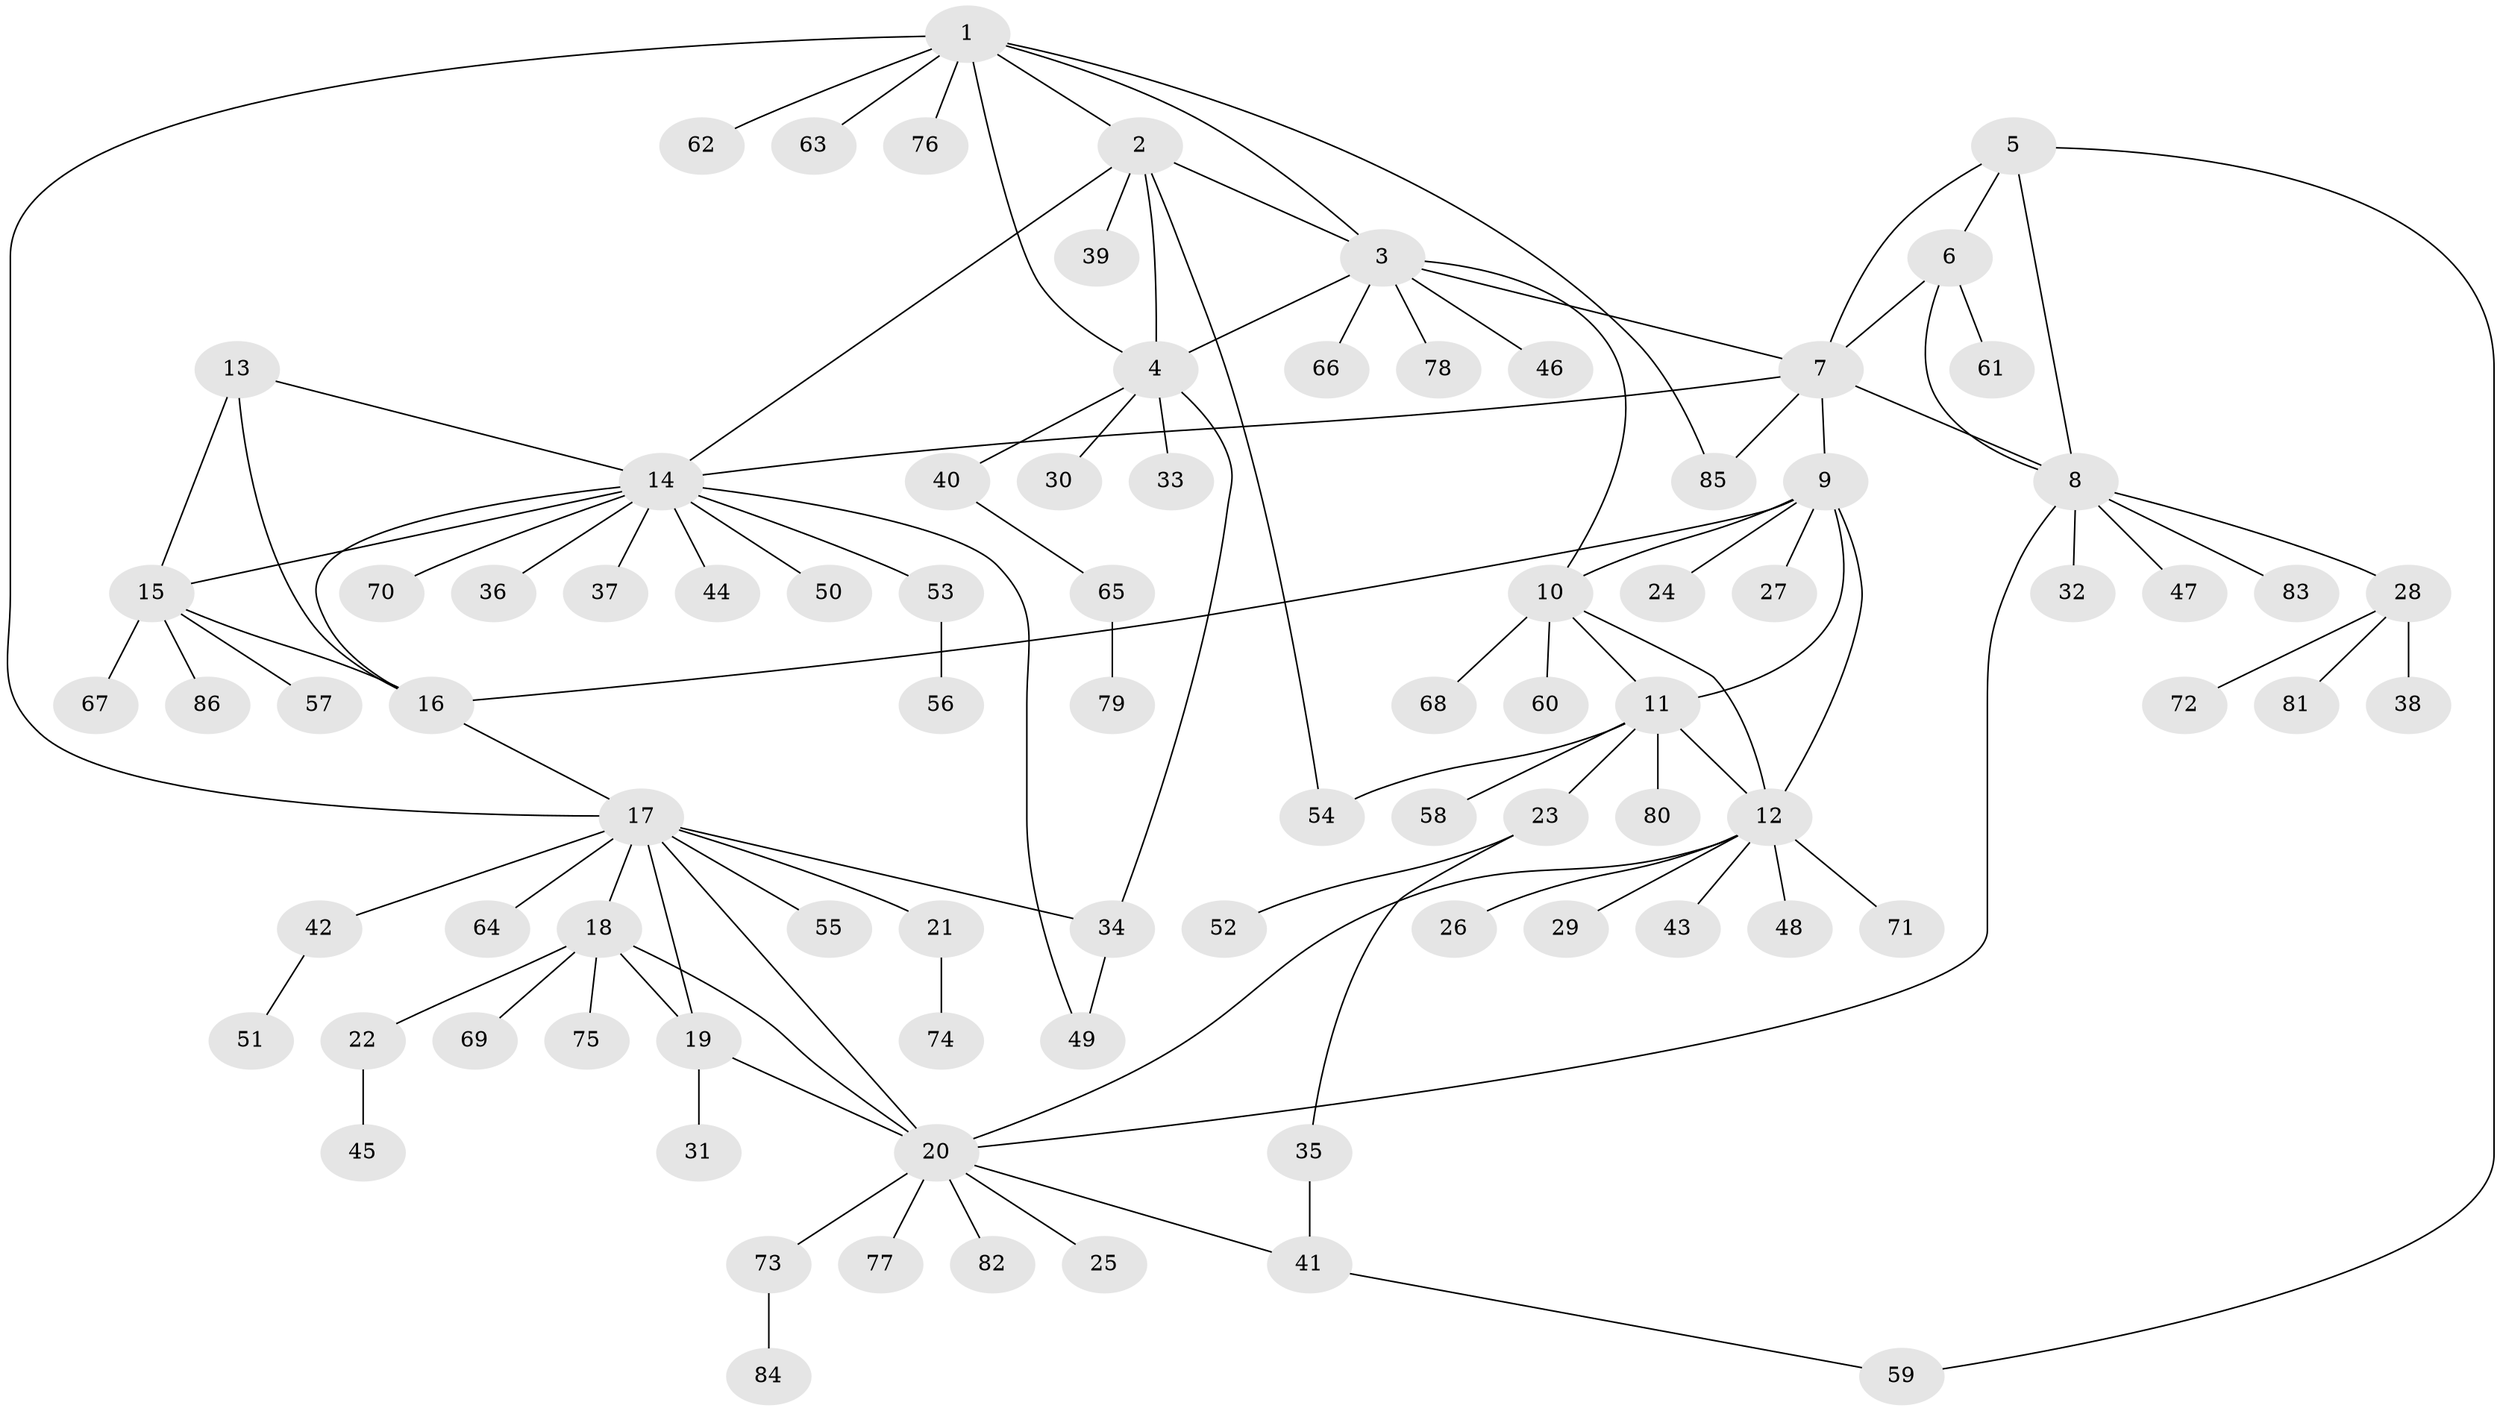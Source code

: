 // coarse degree distribution, {14: 0.015384615384615385, 6: 0.03076923076923077, 7: 0.03076923076923077, 3: 0.07692307692307693, 10: 0.015384615384615385, 5: 0.015384615384615385, 4: 0.015384615384615385, 12: 0.015384615384615385, 13: 0.015384615384615385, 8: 0.015384615384615385, 1: 0.6923076923076923, 2: 0.06153846153846154}
// Generated by graph-tools (version 1.1) at 2025/24/03/03/25 07:24:13]
// undirected, 86 vertices, 112 edges
graph export_dot {
graph [start="1"]
  node [color=gray90,style=filled];
  1;
  2;
  3;
  4;
  5;
  6;
  7;
  8;
  9;
  10;
  11;
  12;
  13;
  14;
  15;
  16;
  17;
  18;
  19;
  20;
  21;
  22;
  23;
  24;
  25;
  26;
  27;
  28;
  29;
  30;
  31;
  32;
  33;
  34;
  35;
  36;
  37;
  38;
  39;
  40;
  41;
  42;
  43;
  44;
  45;
  46;
  47;
  48;
  49;
  50;
  51;
  52;
  53;
  54;
  55;
  56;
  57;
  58;
  59;
  60;
  61;
  62;
  63;
  64;
  65;
  66;
  67;
  68;
  69;
  70;
  71;
  72;
  73;
  74;
  75;
  76;
  77;
  78;
  79;
  80;
  81;
  82;
  83;
  84;
  85;
  86;
  1 -- 2;
  1 -- 3;
  1 -- 4;
  1 -- 17;
  1 -- 62;
  1 -- 63;
  1 -- 76;
  1 -- 85;
  2 -- 3;
  2 -- 4;
  2 -- 14;
  2 -- 39;
  2 -- 54;
  3 -- 4;
  3 -- 7;
  3 -- 10;
  3 -- 46;
  3 -- 66;
  3 -- 78;
  4 -- 30;
  4 -- 33;
  4 -- 34;
  4 -- 40;
  5 -- 6;
  5 -- 7;
  5 -- 8;
  5 -- 59;
  6 -- 7;
  6 -- 8;
  6 -- 61;
  7 -- 8;
  7 -- 9;
  7 -- 14;
  7 -- 85;
  8 -- 20;
  8 -- 28;
  8 -- 32;
  8 -- 47;
  8 -- 83;
  9 -- 10;
  9 -- 11;
  9 -- 12;
  9 -- 16;
  9 -- 24;
  9 -- 27;
  10 -- 11;
  10 -- 12;
  10 -- 60;
  10 -- 68;
  11 -- 12;
  11 -- 23;
  11 -- 54;
  11 -- 58;
  11 -- 80;
  12 -- 20;
  12 -- 26;
  12 -- 29;
  12 -- 43;
  12 -- 48;
  12 -- 71;
  13 -- 14;
  13 -- 15;
  13 -- 16;
  14 -- 15;
  14 -- 16;
  14 -- 36;
  14 -- 37;
  14 -- 44;
  14 -- 49;
  14 -- 50;
  14 -- 53;
  14 -- 70;
  15 -- 16;
  15 -- 57;
  15 -- 67;
  15 -- 86;
  16 -- 17;
  17 -- 18;
  17 -- 19;
  17 -- 20;
  17 -- 21;
  17 -- 34;
  17 -- 42;
  17 -- 55;
  17 -- 64;
  18 -- 19;
  18 -- 20;
  18 -- 22;
  18 -- 69;
  18 -- 75;
  19 -- 20;
  19 -- 31;
  20 -- 25;
  20 -- 41;
  20 -- 73;
  20 -- 77;
  20 -- 82;
  21 -- 74;
  22 -- 45;
  23 -- 35;
  23 -- 52;
  28 -- 38;
  28 -- 72;
  28 -- 81;
  34 -- 49;
  35 -- 41;
  40 -- 65;
  41 -- 59;
  42 -- 51;
  53 -- 56;
  65 -- 79;
  73 -- 84;
}
